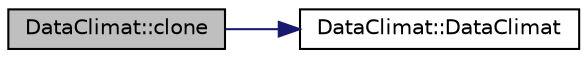 digraph "DataClimat::clone"
{
 // LATEX_PDF_SIZE
  edge [fontname="Helvetica",fontsize="10",labelfontname="Helvetica",labelfontsize="10"];
  node [fontname="Helvetica",fontsize="10",shape=record];
  rankdir="LR";
  Node1 [label="DataClimat::clone",height=0.2,width=0.4,color="black", fillcolor="grey75", style="filled", fontcolor="black",tooltip=" "];
  Node1 -> Node2 [color="midnightblue",fontsize="10",style="solid",fontname="Helvetica"];
  Node2 [label="DataClimat::DataClimat",height=0.2,width=0.4,color="black", fillcolor="white", style="filled",URL="$class_data_climat.html#a6208d4af57a6cbc94d8d44b231c54f92",tooltip=" "];
}
